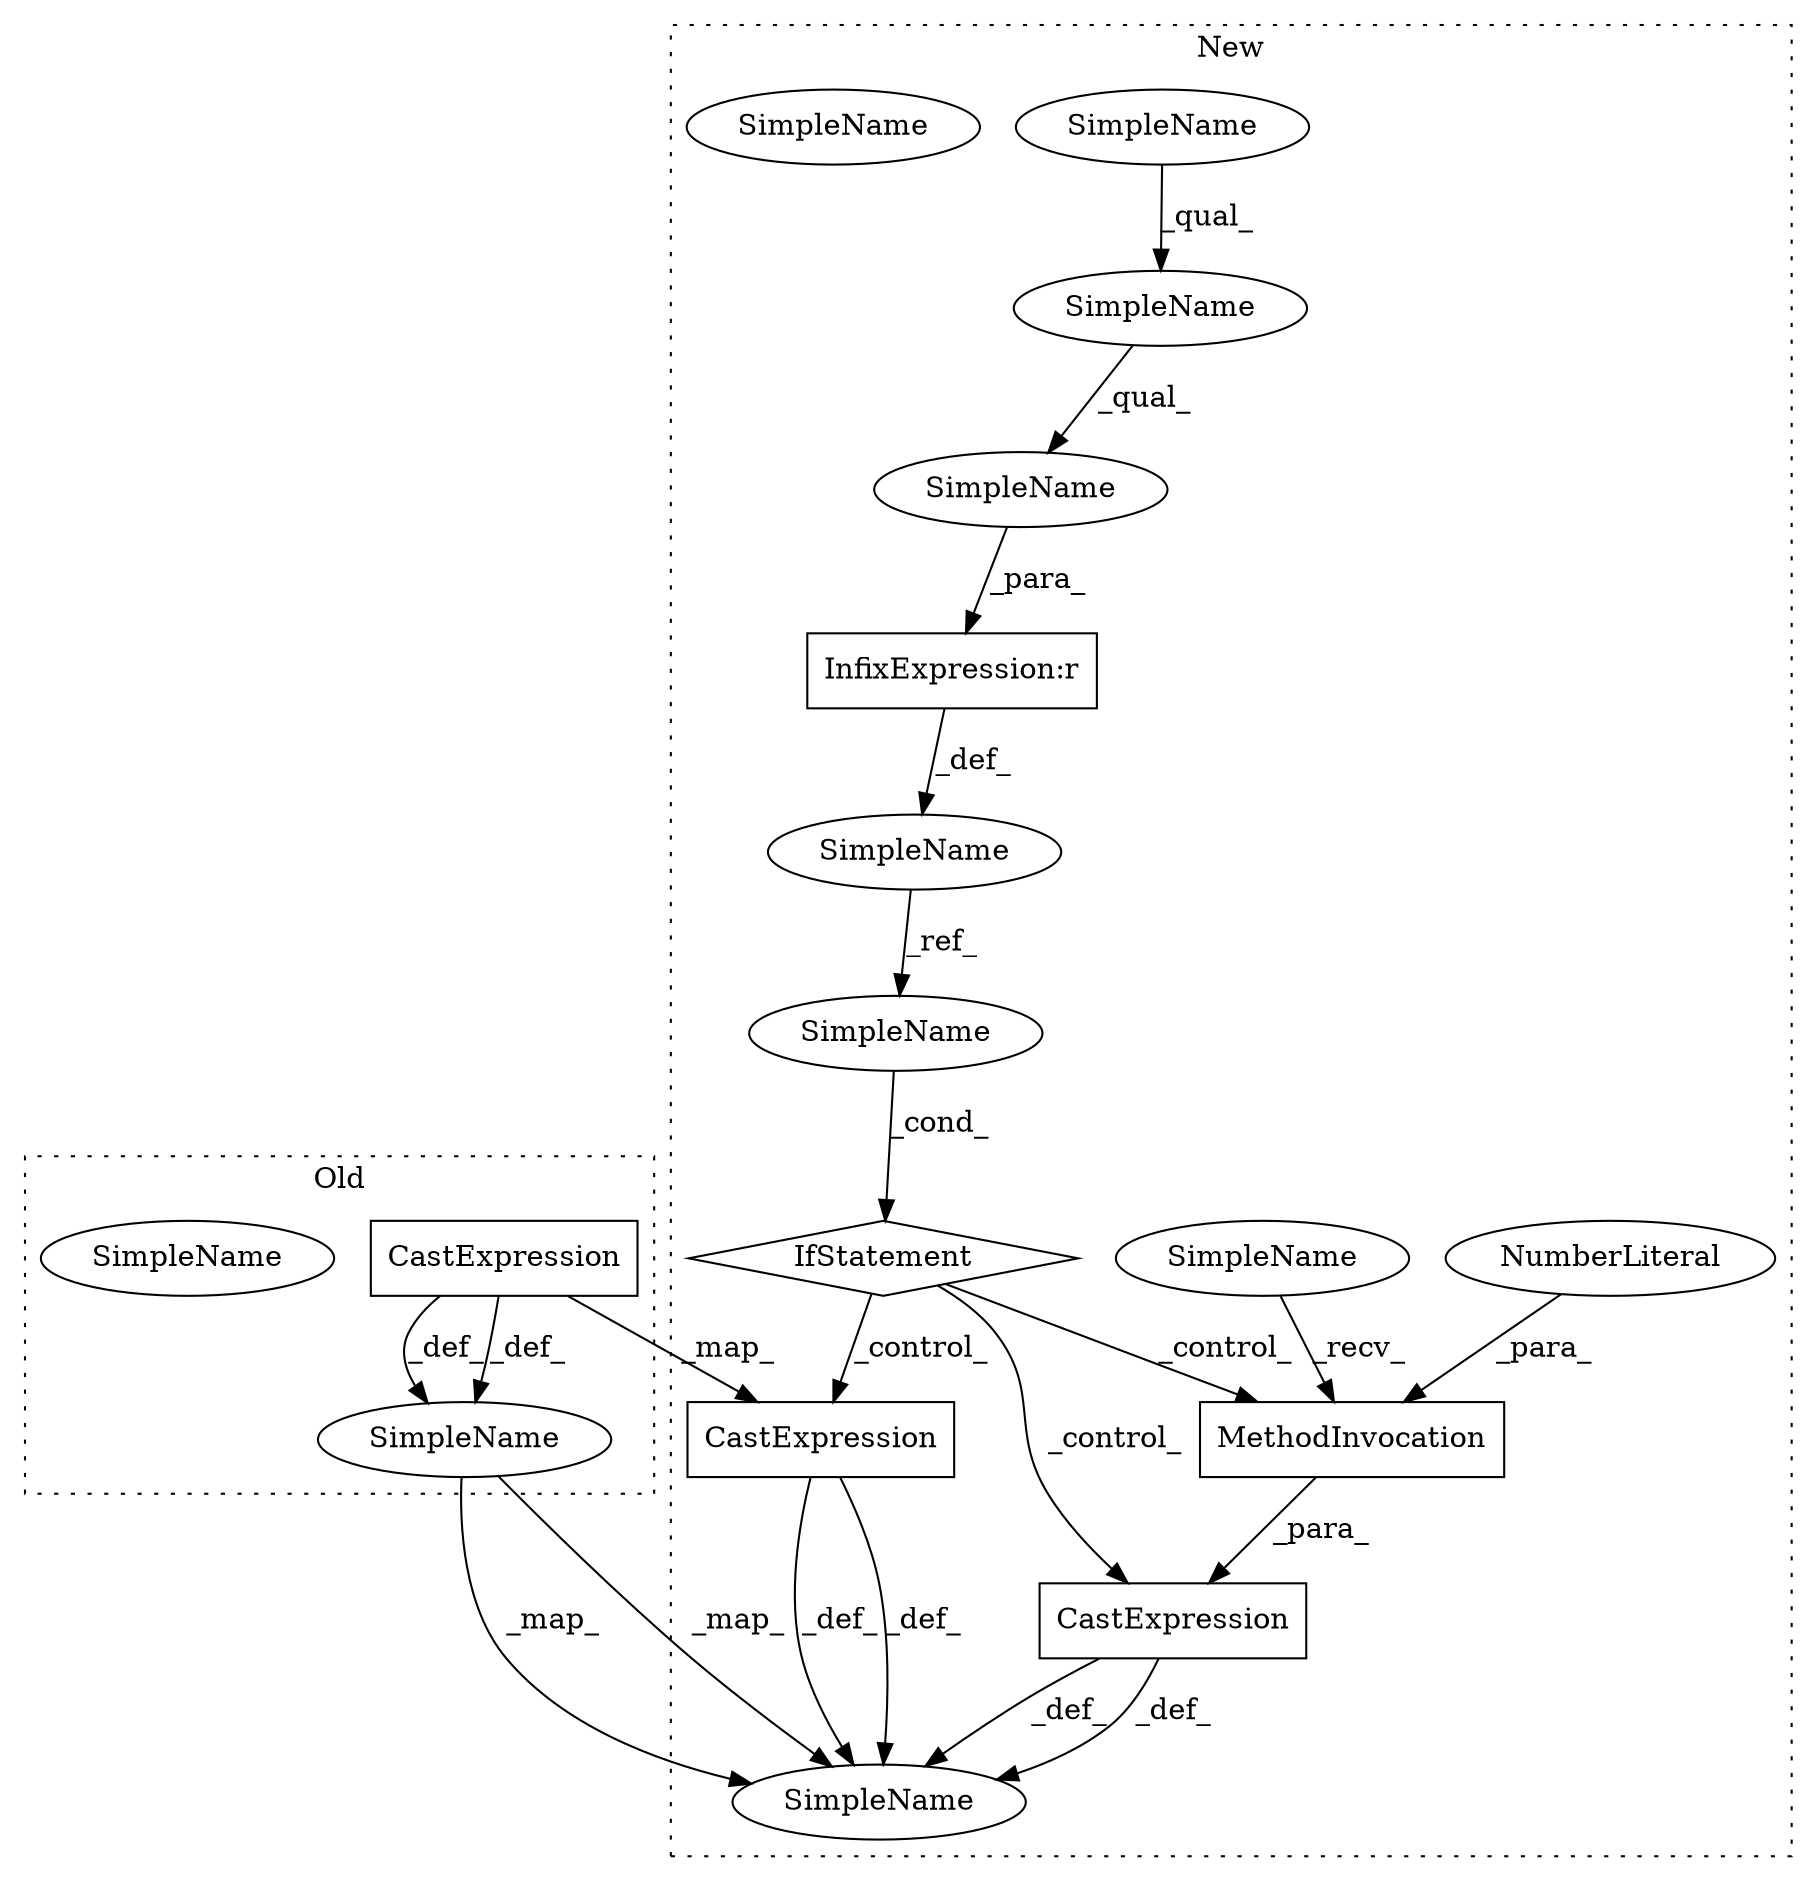 digraph G {
subgraph cluster0 {
3 [label="CastExpression" a="11" s="2531" l="6" shape="box"];
15 [label="SimpleName" a="42" s="3207" l="15" shape="ellipse"];
16 [label="SimpleName" a="42" s="3207" l="15" shape="ellipse"];
label = "Old";
style="dotted";
}
subgraph cluster1 {
1 [label="CastExpression" a="11" s="2733" l="6" shape="box"];
2 [label="CastExpression" a="11" s="2927" l="6" shape="box"];
4 [label="IfStatement" a="25" s="2619,2627" l="3,1" shape="diamond"];
5 [label="MethodInvocation" a="32" s="2939,2945" l="5,1" shape="box"];
6 [label="NumberLiteral" a="34" s="2944" l="1" shape="ellipse"];
7 [label="SimpleName" a="42" s="2933" l="5" shape="ellipse"];
8 [label="SimpleName" a="42" s="2380" l="58" shape="ellipse"];
9 [label="SimpleName" a="42" s="2341" l="5" shape="ellipse"];
10 [label="SimpleName" a="42" s="2380" l="47" shape="ellipse"];
11 [label="SimpleName" a="42" s="2380" l="64" shape="ellipse"];
12 [label="SimpleName" a="42" s="2622" l="5" shape="ellipse"];
13 [label="SimpleName" a="42" s="3887" l="6" shape="ellipse"];
14 [label="SimpleName" a="42" s="3887" l="6" shape="ellipse"];
17 [label="InfixExpression:r" a="27" s="2376" l="4" shape="box"];
label = "New";
style="dotted";
}
1 -> 14 [label="_def_"];
1 -> 14 [label="_def_"];
2 -> 14 [label="_def_"];
2 -> 14 [label="_def_"];
3 -> 15 [label="_def_"];
3 -> 15 [label="_def_"];
3 -> 1 [label="_map_"];
4 -> 5 [label="_control_"];
4 -> 2 [label="_control_"];
4 -> 1 [label="_control_"];
5 -> 2 [label="_para_"];
6 -> 5 [label="_para_"];
7 -> 5 [label="_recv_"];
8 -> 11 [label="_qual_"];
9 -> 12 [label="_ref_"];
10 -> 8 [label="_qual_"];
11 -> 17 [label="_para_"];
12 -> 4 [label="_cond_"];
15 -> 14 [label="_map_"];
15 -> 14 [label="_map_"];
17 -> 9 [label="_def_"];
}